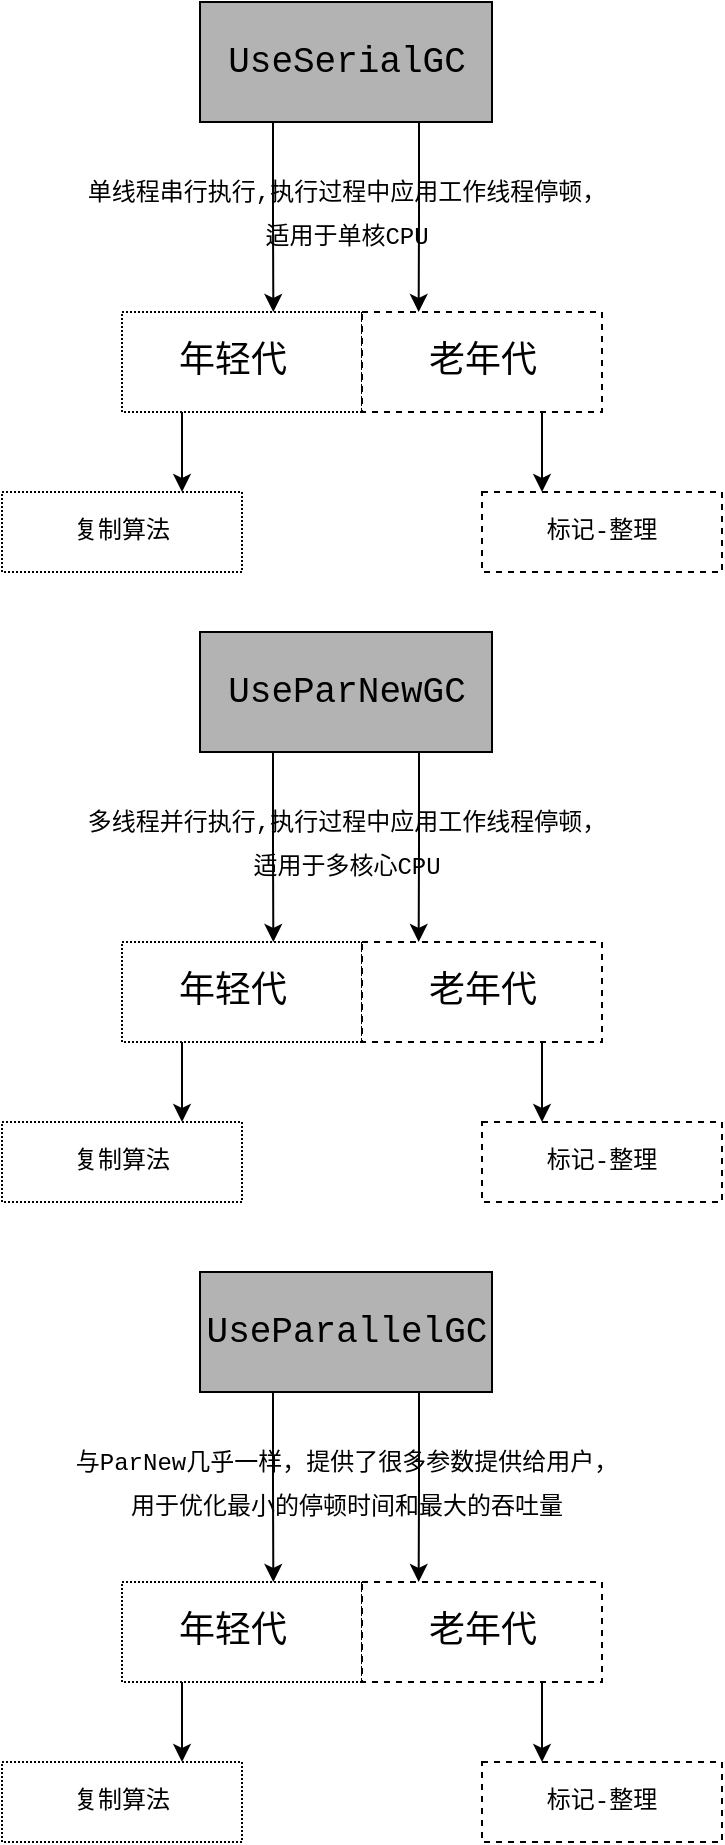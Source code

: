 <mxfile version="16.2.6" type="github">
  <diagram id="v524bHdyOi32CE4B3p0w" name="第 1 页">
    <mxGraphModel dx="1375" dy="742" grid="1" gridSize="10" guides="1" tooltips="1" connect="1" arrows="1" fold="1" page="1" pageScale="1" pageWidth="827" pageHeight="1169" math="0" shadow="0">
      <root>
        <mxCell id="0" />
        <mxCell id="1" parent="0" />
        <mxCell id="Yd95XqDYbCu51CJxHroG-4" style="edgeStyle=orthogonalEdgeStyle;rounded=0;orthogonalLoop=1;jettySize=auto;html=1;exitX=0.25;exitY=1;exitDx=0;exitDy=0;fontFamily=Courier New;fontSize=18;" edge="1" parent="1" source="Yd95XqDYbCu51CJxHroG-2">
          <mxGeometry relative="1" as="geometry">
            <mxPoint x="377.667" y="200" as="targetPoint" />
          </mxGeometry>
        </mxCell>
        <mxCell id="Yd95XqDYbCu51CJxHroG-5" style="edgeStyle=orthogonalEdgeStyle;rounded=0;orthogonalLoop=1;jettySize=auto;html=1;exitX=0.75;exitY=1;exitDx=0;exitDy=0;fontFamily=Courier New;fontSize=18;" edge="1" parent="1" source="Yd95XqDYbCu51CJxHroG-2">
          <mxGeometry relative="1" as="geometry">
            <mxPoint x="450.333" y="200" as="targetPoint" />
          </mxGeometry>
        </mxCell>
        <mxCell id="Yd95XqDYbCu51CJxHroG-2" value="" style="rounded=0;whiteSpace=wrap;html=1;fontFamily=Courier New;fontSize=18;fillColor=#B3B3B3;" vertex="1" parent="1">
          <mxGeometry x="341" y="45" width="146" height="60" as="geometry" />
        </mxCell>
        <mxCell id="Yd95XqDYbCu51CJxHroG-3" value="UseSerialGC" style="text;html=1;resizable=0;autosize=1;align=center;verticalAlign=middle;points=[];fillColor=none;strokeColor=none;rounded=0;dashed=1;fontFamily=Courier New;fontSize=18;" vertex="1" parent="1">
          <mxGeometry x="349" y="60" width="130" height="30" as="geometry" />
        </mxCell>
        <mxCell id="Yd95XqDYbCu51CJxHroG-13" style="edgeStyle=orthogonalEdgeStyle;rounded=0;orthogonalLoop=1;jettySize=auto;html=1;exitX=0.25;exitY=1;exitDx=0;exitDy=0;entryX=0.75;entryY=0;entryDx=0;entryDy=0;fontFamily=Courier New;fontSize=12;" edge="1" parent="1" source="Yd95XqDYbCu51CJxHroG-6" target="Yd95XqDYbCu51CJxHroG-11">
          <mxGeometry relative="1" as="geometry" />
        </mxCell>
        <mxCell id="Yd95XqDYbCu51CJxHroG-6" value="" style="rounded=0;whiteSpace=wrap;html=1;fontFamily=Courier New;fontSize=18;dashed=1;dashPattern=1 1;" vertex="1" parent="1">
          <mxGeometry x="302" y="200" width="120" height="50" as="geometry" />
        </mxCell>
        <mxCell id="Yd95XqDYbCu51CJxHroG-15" style="edgeStyle=orthogonalEdgeStyle;rounded=0;orthogonalLoop=1;jettySize=auto;html=1;exitX=0.75;exitY=1;exitDx=0;exitDy=0;entryX=0.25;entryY=0;entryDx=0;entryDy=0;fontFamily=Courier New;fontSize=12;" edge="1" parent="1" source="Yd95XqDYbCu51CJxHroG-7" target="Yd95XqDYbCu51CJxHroG-12">
          <mxGeometry relative="1" as="geometry" />
        </mxCell>
        <mxCell id="Yd95XqDYbCu51CJxHroG-7" value="" style="rounded=0;whiteSpace=wrap;html=1;fontFamily=Courier New;fontSize=18;dashed=1;" vertex="1" parent="1">
          <mxGeometry x="422" y="200" width="120" height="50" as="geometry" />
        </mxCell>
        <mxCell id="Yd95XqDYbCu51CJxHroG-8" value="年轻代" style="text;html=1;resizable=0;autosize=1;align=center;verticalAlign=middle;points=[];fillColor=none;strokeColor=none;rounded=0;fontFamily=Courier New;fontSize=18;" vertex="1" parent="1">
          <mxGeometry x="322" y="210" width="70" height="30" as="geometry" />
        </mxCell>
        <mxCell id="Yd95XqDYbCu51CJxHroG-9" value="老年代" style="text;html=1;resizable=0;autosize=1;align=center;verticalAlign=middle;points=[];fillColor=none;strokeColor=none;rounded=0;fontFamily=Courier New;fontSize=18;dashed=1;" vertex="1" parent="1">
          <mxGeometry x="447" y="210" width="70" height="30" as="geometry" />
        </mxCell>
        <mxCell id="Yd95XqDYbCu51CJxHroG-10" value="&lt;font style=&quot;font-size: 12px&quot;&gt;单线程串行执行,执行过程中应用工作线程停顿，&lt;br&gt;适用于单核CPU&lt;br&gt;&lt;/font&gt;" style="text;html=1;resizable=0;autosize=1;align=center;verticalAlign=middle;points=[];fillColor=none;strokeColor=none;rounded=0;fontFamily=Courier New;fontSize=18;" vertex="1" parent="1">
          <mxGeometry x="279" y="125" width="270" height="50" as="geometry" />
        </mxCell>
        <mxCell id="Yd95XqDYbCu51CJxHroG-11" value="复制算法" style="rounded=0;whiteSpace=wrap;html=1;fontFamily=Courier New;fontSize=12;dashed=1;dashPattern=1 1;" vertex="1" parent="1">
          <mxGeometry x="242" y="290" width="120" height="40" as="geometry" />
        </mxCell>
        <mxCell id="Yd95XqDYbCu51CJxHroG-12" value="标记-整理" style="rounded=0;whiteSpace=wrap;html=1;fontFamily=Courier New;fontSize=12;dashed=1;" vertex="1" parent="1">
          <mxGeometry x="482" y="290" width="120" height="40" as="geometry" />
        </mxCell>
        <mxCell id="Yd95XqDYbCu51CJxHroG-16" style="edgeStyle=orthogonalEdgeStyle;rounded=0;orthogonalLoop=1;jettySize=auto;html=1;exitX=0.25;exitY=1;exitDx=0;exitDy=0;fontFamily=Courier New;fontSize=18;" edge="1" parent="1" source="Yd95XqDYbCu51CJxHroG-18">
          <mxGeometry relative="1" as="geometry">
            <mxPoint x="377.667" y="515" as="targetPoint" />
          </mxGeometry>
        </mxCell>
        <mxCell id="Yd95XqDYbCu51CJxHroG-17" style="edgeStyle=orthogonalEdgeStyle;rounded=0;orthogonalLoop=1;jettySize=auto;html=1;exitX=0.75;exitY=1;exitDx=0;exitDy=0;fontFamily=Courier New;fontSize=18;" edge="1" parent="1" source="Yd95XqDYbCu51CJxHroG-18">
          <mxGeometry relative="1" as="geometry">
            <mxPoint x="450.333" y="515" as="targetPoint" />
          </mxGeometry>
        </mxCell>
        <mxCell id="Yd95XqDYbCu51CJxHroG-18" value="" style="rounded=0;whiteSpace=wrap;html=1;fontFamily=Courier New;fontSize=18;fillColor=#B3B3B3;" vertex="1" parent="1">
          <mxGeometry x="341" y="360" width="146" height="60" as="geometry" />
        </mxCell>
        <mxCell id="Yd95XqDYbCu51CJxHroG-19" value="UseParNewGC" style="text;html=1;resizable=0;autosize=1;align=center;verticalAlign=middle;points=[];fillColor=none;strokeColor=none;rounded=0;dashed=1;fontFamily=Courier New;fontSize=18;" vertex="1" parent="1">
          <mxGeometry x="349" y="375" width="130" height="30" as="geometry" />
        </mxCell>
        <mxCell id="Yd95XqDYbCu51CJxHroG-20" style="edgeStyle=orthogonalEdgeStyle;rounded=0;orthogonalLoop=1;jettySize=auto;html=1;exitX=0.25;exitY=1;exitDx=0;exitDy=0;entryX=0.75;entryY=0;entryDx=0;entryDy=0;fontFamily=Courier New;fontSize=12;" edge="1" parent="1" source="Yd95XqDYbCu51CJxHroG-21" target="Yd95XqDYbCu51CJxHroG-27">
          <mxGeometry relative="1" as="geometry" />
        </mxCell>
        <mxCell id="Yd95XqDYbCu51CJxHroG-21" value="" style="rounded=0;whiteSpace=wrap;html=1;fontFamily=Courier New;fontSize=18;dashed=1;dashPattern=1 1;" vertex="1" parent="1">
          <mxGeometry x="302" y="515" width="120" height="50" as="geometry" />
        </mxCell>
        <mxCell id="Yd95XqDYbCu51CJxHroG-22" style="edgeStyle=orthogonalEdgeStyle;rounded=0;orthogonalLoop=1;jettySize=auto;html=1;exitX=0.75;exitY=1;exitDx=0;exitDy=0;entryX=0.25;entryY=0;entryDx=0;entryDy=0;fontFamily=Courier New;fontSize=12;" edge="1" parent="1" source="Yd95XqDYbCu51CJxHroG-23" target="Yd95XqDYbCu51CJxHroG-28">
          <mxGeometry relative="1" as="geometry" />
        </mxCell>
        <mxCell id="Yd95XqDYbCu51CJxHroG-23" value="" style="rounded=0;whiteSpace=wrap;html=1;fontFamily=Courier New;fontSize=18;dashed=1;" vertex="1" parent="1">
          <mxGeometry x="422" y="515" width="120" height="50" as="geometry" />
        </mxCell>
        <mxCell id="Yd95XqDYbCu51CJxHroG-24" value="年轻代" style="text;html=1;resizable=0;autosize=1;align=center;verticalAlign=middle;points=[];fillColor=none;strokeColor=none;rounded=0;fontFamily=Courier New;fontSize=18;" vertex="1" parent="1">
          <mxGeometry x="322" y="525" width="70" height="30" as="geometry" />
        </mxCell>
        <mxCell id="Yd95XqDYbCu51CJxHroG-25" value="老年代" style="text;html=1;resizable=0;autosize=1;align=center;verticalAlign=middle;points=[];fillColor=none;strokeColor=none;rounded=0;fontFamily=Courier New;fontSize=18;dashed=1;" vertex="1" parent="1">
          <mxGeometry x="447" y="525" width="70" height="30" as="geometry" />
        </mxCell>
        <mxCell id="Yd95XqDYbCu51CJxHroG-26" value="&lt;font style=&quot;font-size: 12px&quot;&gt;多线程并行执行,执行过程中应用工作线程停顿，&lt;br&gt;适用于多核心CPU&lt;br&gt;&lt;/font&gt;" style="text;html=1;resizable=0;autosize=1;align=center;verticalAlign=middle;points=[];fillColor=none;strokeColor=none;rounded=0;fontFamily=Courier New;fontSize=18;" vertex="1" parent="1">
          <mxGeometry x="279" y="440" width="270" height="50" as="geometry" />
        </mxCell>
        <mxCell id="Yd95XqDYbCu51CJxHroG-27" value="复制算法" style="rounded=0;whiteSpace=wrap;html=1;fontFamily=Courier New;fontSize=12;dashed=1;dashPattern=1 1;" vertex="1" parent="1">
          <mxGeometry x="242" y="605" width="120" height="40" as="geometry" />
        </mxCell>
        <mxCell id="Yd95XqDYbCu51CJxHroG-28" value="标记-整理" style="rounded=0;whiteSpace=wrap;html=1;fontFamily=Courier New;fontSize=12;dashed=1;" vertex="1" parent="1">
          <mxGeometry x="482" y="605" width="120" height="40" as="geometry" />
        </mxCell>
        <mxCell id="Yd95XqDYbCu51CJxHroG-29" style="edgeStyle=orthogonalEdgeStyle;rounded=0;orthogonalLoop=1;jettySize=auto;html=1;exitX=0.25;exitY=1;exitDx=0;exitDy=0;fontFamily=Courier New;fontSize=18;" edge="1" parent="1" source="Yd95XqDYbCu51CJxHroG-31">
          <mxGeometry relative="1" as="geometry">
            <mxPoint x="377.667" y="835" as="targetPoint" />
          </mxGeometry>
        </mxCell>
        <mxCell id="Yd95XqDYbCu51CJxHroG-30" style="edgeStyle=orthogonalEdgeStyle;rounded=0;orthogonalLoop=1;jettySize=auto;html=1;exitX=0.75;exitY=1;exitDx=0;exitDy=0;fontFamily=Courier New;fontSize=18;" edge="1" parent="1" source="Yd95XqDYbCu51CJxHroG-31">
          <mxGeometry relative="1" as="geometry">
            <mxPoint x="450.333" y="835" as="targetPoint" />
          </mxGeometry>
        </mxCell>
        <mxCell id="Yd95XqDYbCu51CJxHroG-31" value="" style="rounded=0;whiteSpace=wrap;html=1;fontFamily=Courier New;fontSize=18;fillColor=#B3B3B3;" vertex="1" parent="1">
          <mxGeometry x="341" y="680" width="146" height="60" as="geometry" />
        </mxCell>
        <mxCell id="Yd95XqDYbCu51CJxHroG-32" value="UseParallelGC" style="text;html=1;resizable=0;autosize=1;align=center;verticalAlign=middle;points=[];fillColor=none;strokeColor=none;rounded=0;dashed=1;fontFamily=Courier New;fontSize=18;" vertex="1" parent="1">
          <mxGeometry x="334" y="695" width="160" height="30" as="geometry" />
        </mxCell>
        <mxCell id="Yd95XqDYbCu51CJxHroG-33" style="edgeStyle=orthogonalEdgeStyle;rounded=0;orthogonalLoop=1;jettySize=auto;html=1;exitX=0.25;exitY=1;exitDx=0;exitDy=0;entryX=0.75;entryY=0;entryDx=0;entryDy=0;fontFamily=Courier New;fontSize=12;" edge="1" parent="1" source="Yd95XqDYbCu51CJxHroG-34" target="Yd95XqDYbCu51CJxHroG-40">
          <mxGeometry relative="1" as="geometry" />
        </mxCell>
        <mxCell id="Yd95XqDYbCu51CJxHroG-34" value="" style="rounded=0;whiteSpace=wrap;html=1;fontFamily=Courier New;fontSize=18;dashed=1;dashPattern=1 1;" vertex="1" parent="1">
          <mxGeometry x="302" y="835" width="120" height="50" as="geometry" />
        </mxCell>
        <mxCell id="Yd95XqDYbCu51CJxHroG-35" style="edgeStyle=orthogonalEdgeStyle;rounded=0;orthogonalLoop=1;jettySize=auto;html=1;exitX=0.75;exitY=1;exitDx=0;exitDy=0;entryX=0.25;entryY=0;entryDx=0;entryDy=0;fontFamily=Courier New;fontSize=12;" edge="1" parent="1" source="Yd95XqDYbCu51CJxHroG-36" target="Yd95XqDYbCu51CJxHroG-41">
          <mxGeometry relative="1" as="geometry" />
        </mxCell>
        <mxCell id="Yd95XqDYbCu51CJxHroG-36" value="" style="rounded=0;whiteSpace=wrap;html=1;fontFamily=Courier New;fontSize=18;dashed=1;" vertex="1" parent="1">
          <mxGeometry x="422" y="835" width="120" height="50" as="geometry" />
        </mxCell>
        <mxCell id="Yd95XqDYbCu51CJxHroG-37" value="年轻代" style="text;html=1;resizable=0;autosize=1;align=center;verticalAlign=middle;points=[];fillColor=none;strokeColor=none;rounded=0;fontFamily=Courier New;fontSize=18;" vertex="1" parent="1">
          <mxGeometry x="322" y="845" width="70" height="30" as="geometry" />
        </mxCell>
        <mxCell id="Yd95XqDYbCu51CJxHroG-38" value="老年代" style="text;html=1;resizable=0;autosize=1;align=center;verticalAlign=middle;points=[];fillColor=none;strokeColor=none;rounded=0;fontFamily=Courier New;fontSize=18;dashed=1;" vertex="1" parent="1">
          <mxGeometry x="447" y="845" width="70" height="30" as="geometry" />
        </mxCell>
        <mxCell id="Yd95XqDYbCu51CJxHroG-39" value="&lt;font style=&quot;font-size: 12px&quot;&gt;与ParNew几乎一样，提供了很多参数提供给用户，&lt;br&gt;用于优化最小的停顿时间和最大的吞吐量&lt;br&gt;&lt;/font&gt;" style="text;html=1;resizable=0;autosize=1;align=center;verticalAlign=middle;points=[];fillColor=none;strokeColor=none;rounded=0;fontFamily=Courier New;fontSize=18;" vertex="1" parent="1">
          <mxGeometry x="269" y="760" width="290" height="50" as="geometry" />
        </mxCell>
        <mxCell id="Yd95XqDYbCu51CJxHroG-40" value="复制算法" style="rounded=0;whiteSpace=wrap;html=1;fontFamily=Courier New;fontSize=12;dashed=1;dashPattern=1 1;" vertex="1" parent="1">
          <mxGeometry x="242" y="925" width="120" height="40" as="geometry" />
        </mxCell>
        <mxCell id="Yd95XqDYbCu51CJxHroG-41" value="标记-整理" style="rounded=0;whiteSpace=wrap;html=1;fontFamily=Courier New;fontSize=12;dashed=1;" vertex="1" parent="1">
          <mxGeometry x="482" y="925" width="120" height="40" as="geometry" />
        </mxCell>
      </root>
    </mxGraphModel>
  </diagram>
</mxfile>
